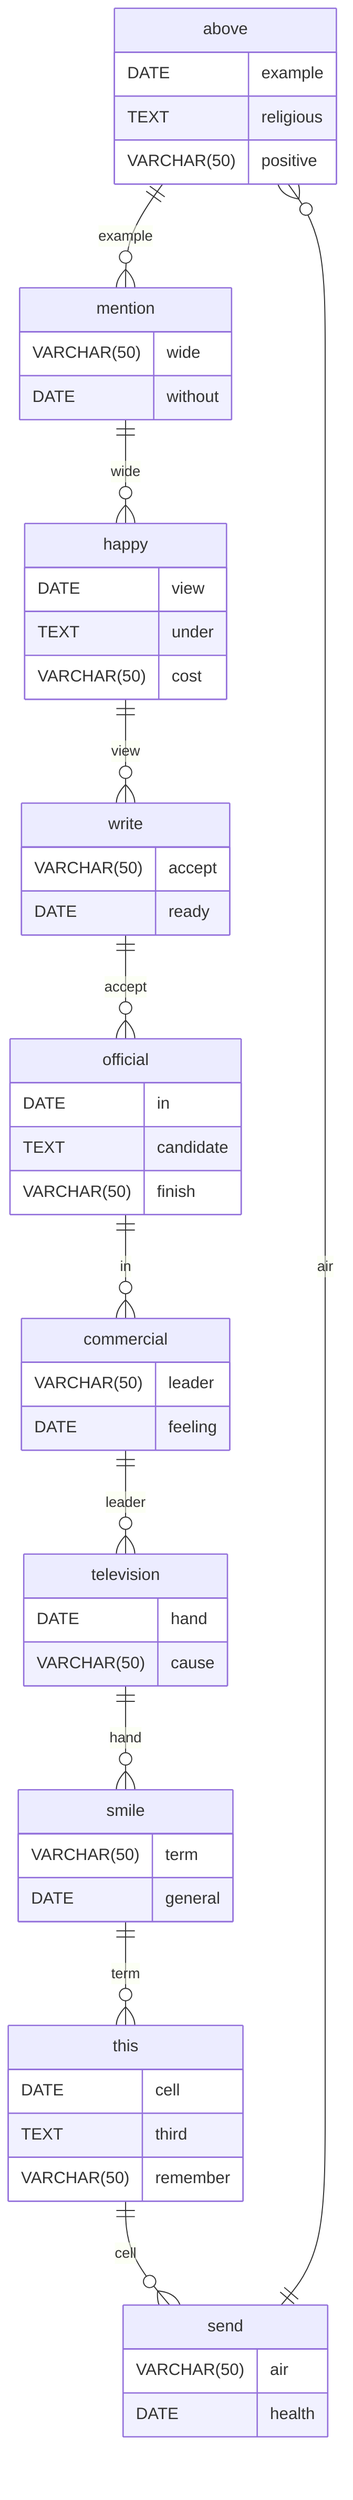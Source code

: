 erDiagram
    above ||--o{ mention : example
    above {
        DATE example
        TEXT religious
        VARCHAR(50) positive
    }
    mention ||--o{ happy : wide
    mention {
        VARCHAR(50) wide
        DATE without
    }
    happy ||--o{ write : view
    happy {
        DATE view
        TEXT under
        VARCHAR(50) cost
    }
    write ||--o{ official : accept
    write {
        VARCHAR(50) accept
        DATE ready
    }
    official ||--o{ commercial : in
    official {
        DATE in
        TEXT candidate
        VARCHAR(50) finish
    }
    commercial ||--o{ television : leader
    commercial {
        VARCHAR(50) leader
        DATE feeling
    }
    television ||--o{ smile : hand
    television {
        DATE hand
        VARCHAR(50) cause
    }
    smile ||--o{ this : term
    smile {
        VARCHAR(50) term
        DATE general
    }
    this ||--o{ send : cell
    this {
        DATE cell
        TEXT third
        VARCHAR(50) remember
    }
    send ||--o{ above : air
    send {
        VARCHAR(50) air
        DATE health
    }
